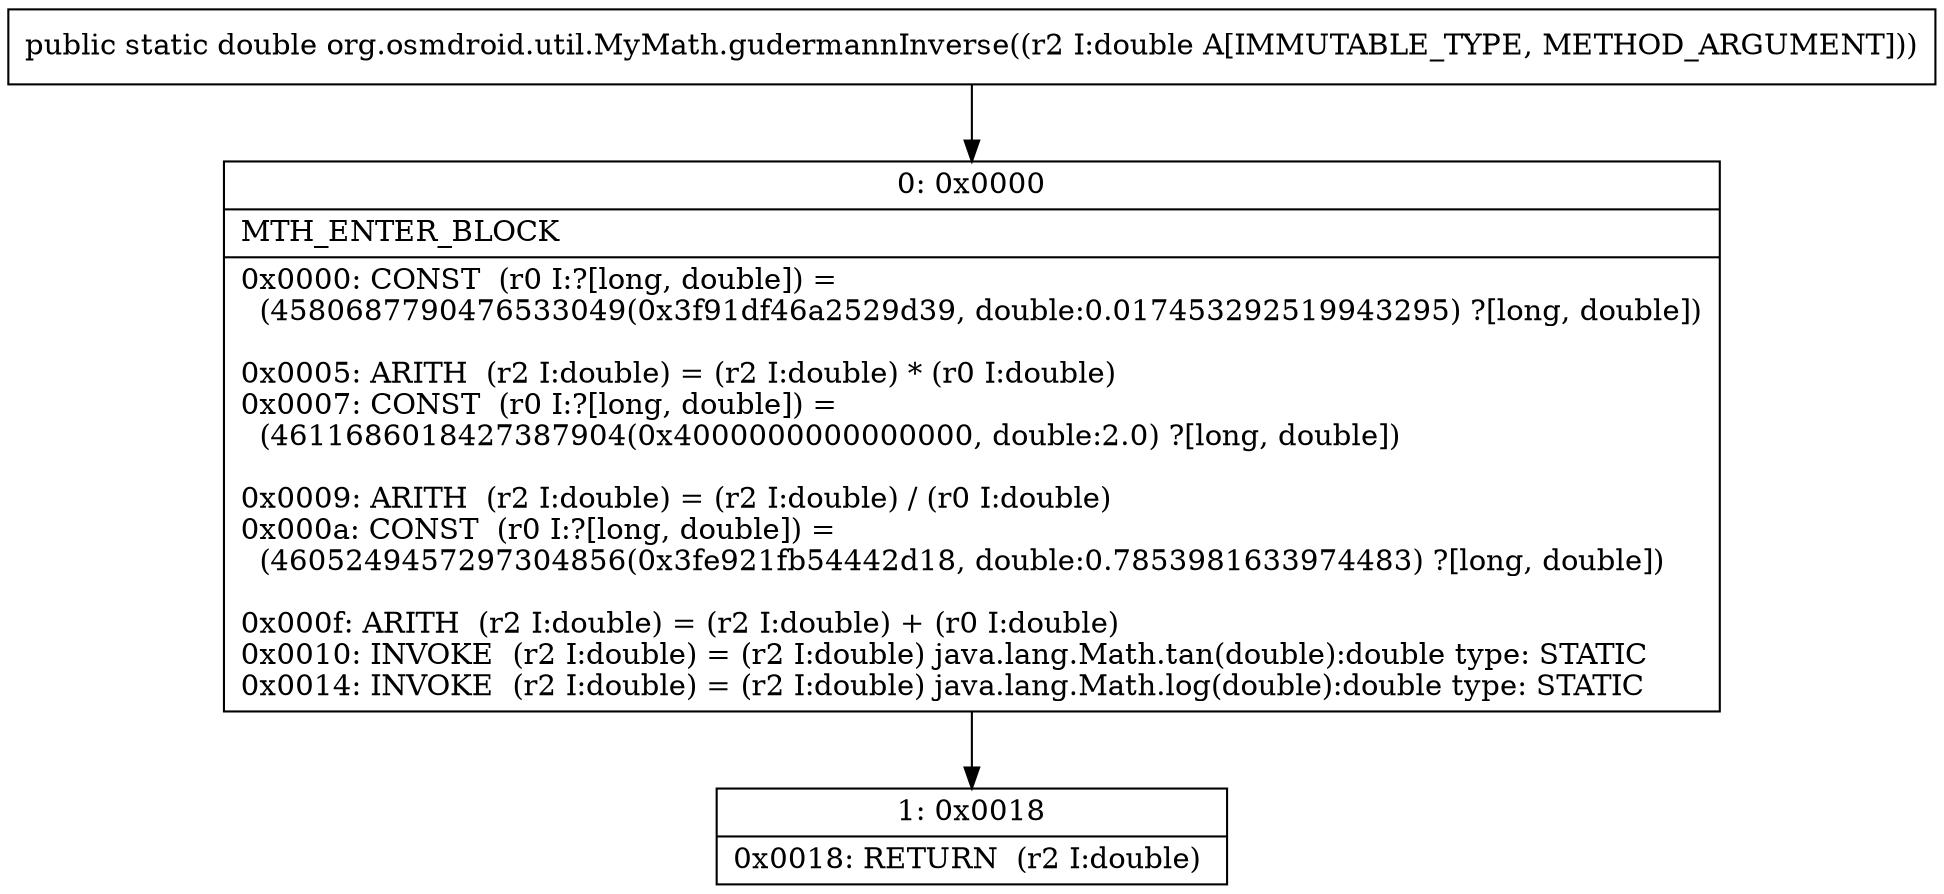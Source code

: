 digraph "CFG fororg.osmdroid.util.MyMath.gudermannInverse(D)D" {
Node_0 [shape=record,label="{0\:\ 0x0000|MTH_ENTER_BLOCK\l|0x0000: CONST  (r0 I:?[long, double]) = \l  (4580687790476533049(0x3f91df46a2529d39, double:0.017453292519943295) ?[long, double])\l \l0x0005: ARITH  (r2 I:double) = (r2 I:double) * (r0 I:double) \l0x0007: CONST  (r0 I:?[long, double]) = \l  (4611686018427387904(0x4000000000000000, double:2.0) ?[long, double])\l \l0x0009: ARITH  (r2 I:double) = (r2 I:double) \/ (r0 I:double) \l0x000a: CONST  (r0 I:?[long, double]) = \l  (4605249457297304856(0x3fe921fb54442d18, double:0.7853981633974483) ?[long, double])\l \l0x000f: ARITH  (r2 I:double) = (r2 I:double) + (r0 I:double) \l0x0010: INVOKE  (r2 I:double) = (r2 I:double) java.lang.Math.tan(double):double type: STATIC \l0x0014: INVOKE  (r2 I:double) = (r2 I:double) java.lang.Math.log(double):double type: STATIC \l}"];
Node_1 [shape=record,label="{1\:\ 0x0018|0x0018: RETURN  (r2 I:double) \l}"];
MethodNode[shape=record,label="{public static double org.osmdroid.util.MyMath.gudermannInverse((r2 I:double A[IMMUTABLE_TYPE, METHOD_ARGUMENT])) }"];
MethodNode -> Node_0;
Node_0 -> Node_1;
}

